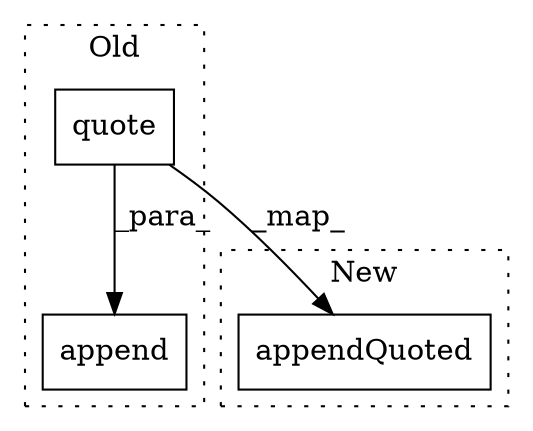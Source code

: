 digraph G {
subgraph cluster0 {
1 [label="quote" a="32" s="5655,5682" l="7,2" shape="box"];
3 [label="append" a="32" s="5647,5684" l="8,2" shape="box"];
label = "Old";
style="dotted";
}
subgraph cluster1 {
2 [label="appendQuoted" a="32" s="6014,6048" l="14,2" shape="box"];
label = "New";
style="dotted";
}
1 -> 3 [label="_para_"];
1 -> 2 [label="_map_"];
}
